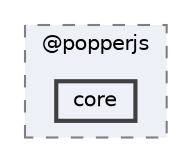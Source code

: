 digraph "node_modules/@popperjs/core"
{
 // LATEX_PDF_SIZE
  bgcolor="transparent";
  edge [fontname=Helvetica,fontsize=10,labelfontname=Helvetica,labelfontsize=10];
  node [fontname=Helvetica,fontsize=10,shape=box,height=0.2,width=0.4];
  compound=true
  subgraph clusterdir_bc803f8fda8b012a8f54deea7e26681b {
    graph [ bgcolor="#edf0f7", pencolor="grey50", label="@popperjs", fontname=Helvetica,fontsize=10 style="filled,dashed", URL="dir_bc803f8fda8b012a8f54deea7e26681b.html",tooltip=""]
  dir_0f7f8db1a139f40a004fa475495f700c [label="core", fillcolor="#edf0f7", color="grey25", style="filled,bold", URL="dir_0f7f8db1a139f40a004fa475495f700c.html",tooltip=""];
  }
}
